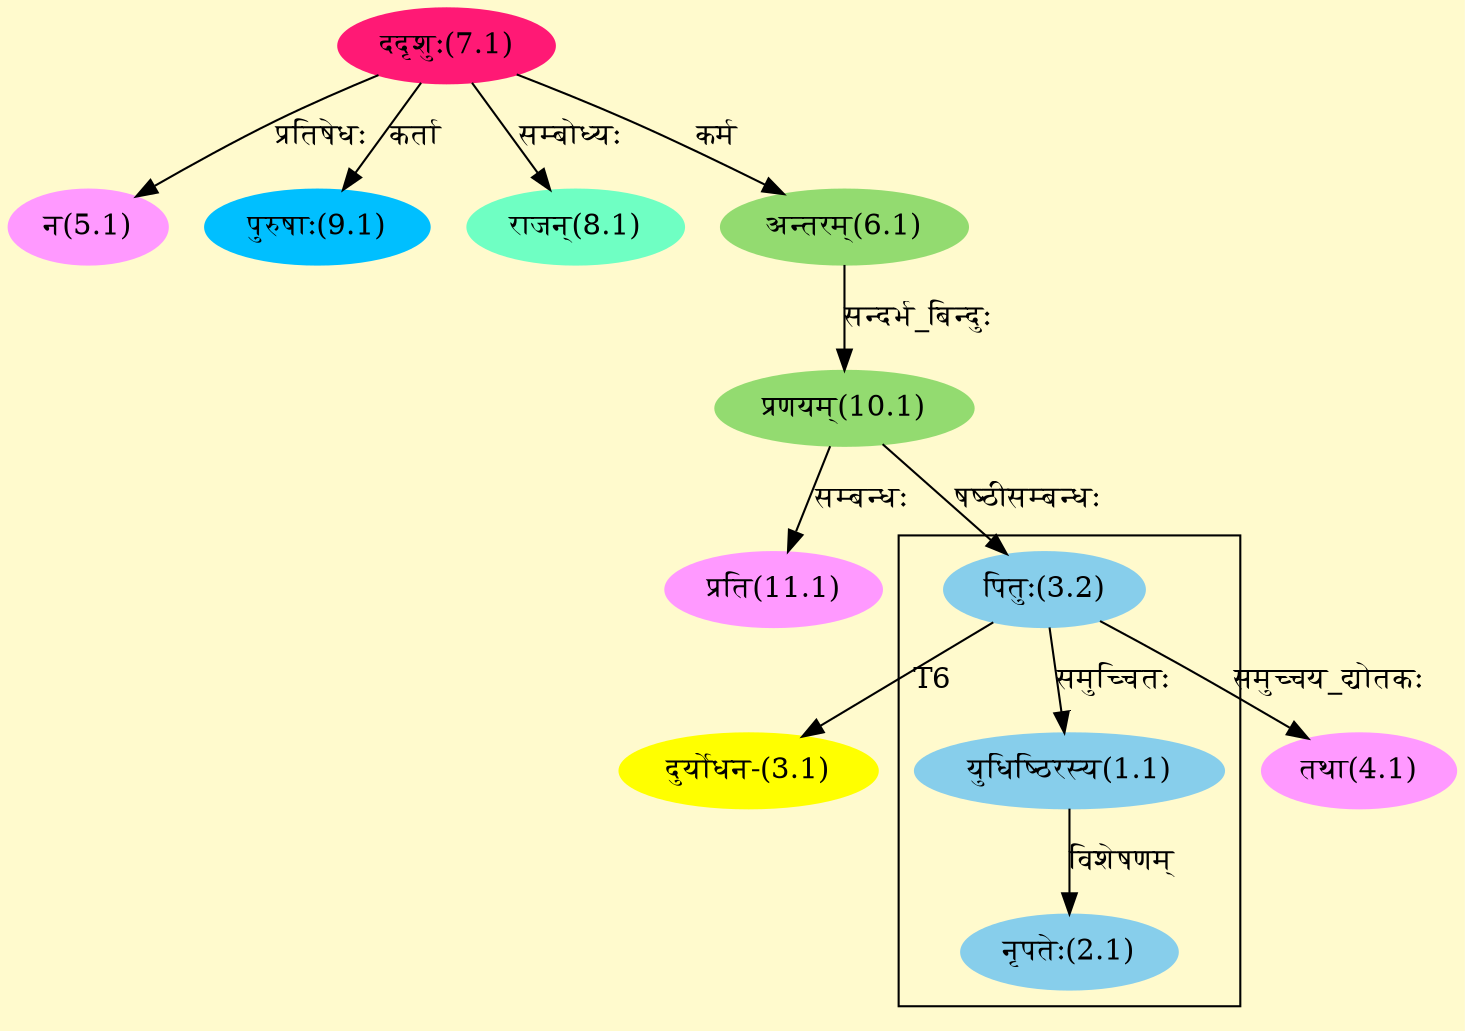 digraph G{
rankdir=BT;
 compound=true;
 bgcolor="lemonchiffon1";

subgraph cluster_1{
Node1_1 [style=filled, color="#87CEEB" label = "युधिष्ठिरस्य(1.1)"]
Node3_2 [style=filled, color="#87CEEB" label = "पितुः(3.2)"]
Node2_1 [style=filled, color="#87CEEB" label = "नृपतेः(2.1)"]

}
Node3_1 [style=filled, color="#FFFF00" label = "दुर्योधन-(3.1)"]
Node3_2 [style=filled, color="#87CEEB" label = "पितुः(3.2)"]
Node10_1 [style=filled, color="#93DB70" label = "प्रणयम्(10.1)"]
Node4_1 [style=filled, color="#FF99FF" label = "तथा(4.1)"]
Node5_1 [style=filled, color="#FF99FF" label = "न(5.1)"]
Node7_1 [style=filled, color="#FF1975" label = "ददृशुः(7.1)"]
Node6_1 [style=filled, color="#93DB70" label = "अन्तरम्(6.1)"]
Node9_1 [style=filled, color="#00BFFF" label = "पुरुषाः(9.1)"]
Node [style=filled, color="" label = "()"]
Node8_1 [style=filled, color="#6FFFC3" label = "राजन्(8.1)"]
Node11_1 [style=filled, color="#FF99FF" label = "प्रति(11.1)"]
/* Start of Relations section */

Node1_1 -> Node3_2 [  label="समुच्चितः"  dir="back" ]
Node2_1 -> Node1_1 [  label="विशेषणम्"  dir="back" ]
Node3_1 -> Node3_2 [  label="T6"  dir="back" ]
Node3_2 -> Node10_1 [  label="षष्ठीसम्बन्धः"  dir="back" ]
Node4_1 -> Node3_2 [  label="समुच्चय_द्योतकः"  dir="back" ]
Node5_1 -> Node7_1 [  label="प्रतिषेधः"  dir="back" ]
Node6_1 -> Node7_1 [  label="कर्म"  dir="back" ]
Node8_1 -> Node7_1 [  label="सम्बोध्यः"  dir="back" ]
Node9_1 -> Node7_1 [  label="कर्ता"  dir="back" ]
Node10_1 -> Node6_1 [  label="सन्दर्भ_बिन्दुः"  dir="back" ]
Node11_1 -> Node10_1 [  label="सम्बन्धः"  dir="back" ]
}
